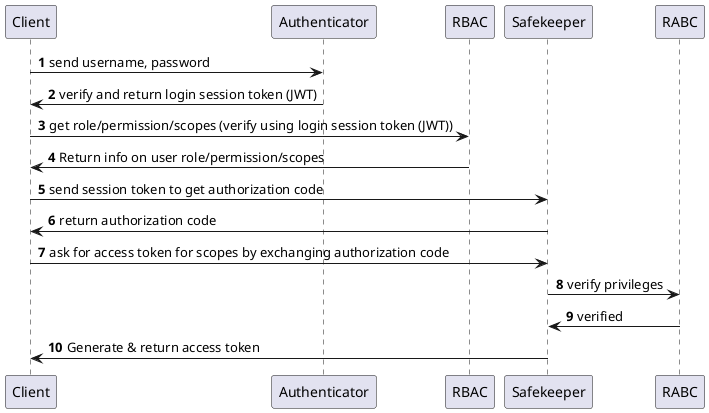 @startuml
'https://plantuml.com/sequence-diagram

autonumber

Client -> Authenticator: send username, password
Authenticator -> Client: verify and return login session token (JWT)
Client -> RBAC:  get role/permission/scopes (verify using login session token (JWT))
RBAC -> Client: Return info on user role/permission/scopes
Client -> Safekeeper: send session token to get authorization code
Safekeeper -> Client: return authorization code
Client -> Safekeeper: ask for access token for scopes by exchanging authorization code
Safekeeper -> RABC: verify privileges
RABC -> Safekeeper: verified
Safekeeper -> Client: Generate & return access token
@enduml